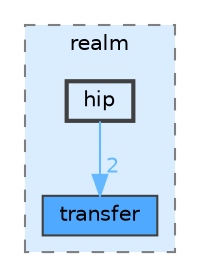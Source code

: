 digraph "/home/runner/work/realm/realm/realm-src/src/realm/hip"
{
 // LATEX_PDF_SIZE
  bgcolor="transparent";
  edge [fontname=Helvetica,fontsize=10,labelfontname=Helvetica,labelfontsize=10];
  node [fontname=Helvetica,fontsize=10,shape=box,height=0.2,width=0.4];
  compound=true
  subgraph clusterdir_06cde62235d8b7ed0bac91e2b7ac07d2 {
    graph [ bgcolor="#daedff", pencolor="grey50", label="realm", fontname=Helvetica,fontsize=10 style="filled,dashed", URL="dir_06cde62235d8b7ed0bac91e2b7ac07d2.html",tooltip=""]
  dir_1bb23b82c02807b960e9bec9b270f04c [label="transfer", fillcolor="#4ea9ff", color="grey25", style="filled", URL="dir_1bb23b82c02807b960e9bec9b270f04c.html",tooltip=""];
  dir_846932ae65fb6c13f149ccef41aee5b7 [label="hip", fillcolor="#daedff", color="grey25", style="filled,bold", URL="dir_846932ae65fb6c13f149ccef41aee5b7.html",tooltip=""];
  }
  dir_846932ae65fb6c13f149ccef41aee5b7->dir_1bb23b82c02807b960e9bec9b270f04c [headlabel="2", labeldistance=1.5 headhref="dir_000007_000019.html" href="dir_000007_000019.html" color="steelblue1" fontcolor="steelblue1"];
}
